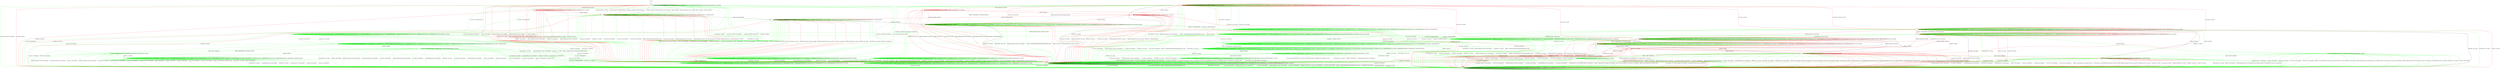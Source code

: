 digraph "" {
	graph ["Incoming time"=0.09272098541259766,
		"Outgoing time"=0.14964842796325684,
		Output="{'States': 36, 'Transitions': 837, 'Filename': '../results/ssh/DropBear-OpenSSH-z3-1.dot'}",
		Reference="{'States': 18, 'Transitions': 222, 'Filename': '../subjects/ssh/DropBear.dot'}",
		Solver=z3,
		Updated="{'States': 32, 'Transitions': 683, 'Filename': '../subjects/ssh/OpenSSH.dot'}",
		"f-measure"=0.15027624309392265,
		precision=0.09956076134699854,
		recall=0.3063063063063063
	];
	a -> a	[key=0,
		label="SERVICE_REQUEST_AUTH / SERVICE_ACCEPT"];
	a -> a	[key=1,
		label="CH_REQUEST_PTY / CH_NONE"];
	a -> a	[key=2,
		label="CH_DATA / CH_NONE"];
	a -> a	[key=3,
		label="CH_CLOSE / CH_NONE"];
	a -> a	[key=4,
		label="CH_EOF / CH_NONE"];
	a -> a	[key=5,
		color=green,
		label="KEXINIT / UNIMPLEMENTED"];
	a -> a	[key=6,
		color=green,
		label="CH_WINDOW_ADJUST / CH_NONE"];
	a -> a	[key=7,
		color=green,
		label="DEBUG / NO_RESP"];
	a -> a	[key=8,
		color=green,
		label="CH_EXTENDED_DATA / CH_NONE"];
	a -> a	[key=9,
		color=green,
		label="KEX30 / UNIMPLEMENTED"];
	a -> a	[key=10,
		color=green,
		label="IGNORE / NO_RESP"];
	a -> a	[key=11,
		color=green,
		label="UNIMPLEMENTED / NO_RESP"];
	a -> a	[key=12,
		color=red,
		label="UA_PK_NOK / NO_RESP"];
	a -> a	[key=13,
		color=red,
		label="SERVICE_REQUEST_CONN / SERVICE_ACCEPT"];
	a -> a	[key=14,
		color=red,
		label="UA_PK_OK / NO_RESP"];
	a -> e	[key=0,
		label="NEWKEYS / NO_CONN"];
	a -> e	[key=1,
		color=green,
		label="DISCONNECT / NO_CONN"];
	a -> e	[key=2,
		color=green,
		label="SERVICE_REQUEST_CONN / DISCONNECT"];
	a -> e	[key=3,
		color=green,
		label="REKEY / UNIMPLEMENTED|UNIMPLEMENTED|NO_CONN"];
	a -> e	[key=4,
		color=red,
		label="KEX30 / NO_CONN"];
	a -> f	[key=0,
		color=red,
		label="CH_OPEN / CH_OPEN_SUCCESS"];
	p	[color=green];
	a -> p	[key=0,
		color=green,
		label="UA_PK_OK / UA_SUCCESS"];
	a -> p	[key=1,
		color=green,
		label="UA_PW_OK / UA_SUCCESS"];
	q	[color=green];
	a -> q	[key=0,
		color=green,
		label="UA_PW_NOK / UA_FAILURE"];
	r	[color=green];
	a -> r	[key=0,
		color=green,
		label="UA_NONE / UA_FAILURE"];
	s	[color=green];
	a -> s	[key=0,
		color=green,
		label="UA_PK_NOK / UA_FAILURE"];
	t	[color=green];
	a -> t	[key=0,
		color=green,
		label="CH_OPEN / UNIMPLEMENTED"];
	hh	[color=red];
	a -> hh	[key=0,
		color=red,
		label="KEXINIT_PROCEED / KEXINIT"];
	ii	[color=red];
	a -> ii	[key=0,
		color=red,
		label="KEXINIT / KEXINIT"];
	b -> b	[key=0,
		label="CH_REQUEST_PTY / CH_NONE"];
	b -> b	[key=1,
		label="CH_DATA / CH_NONE"];
	b -> b	[key=2,
		label="CH_CLOSE / CH_NONE"];
	b -> b	[key=3,
		label="CH_EOF / CH_NONE"];
	b -> b	[key=4,
		color=green,
		label="CH_WINDOW_ADJUST / CH_NONE"];
	b -> b	[key=5,
		color=green,
		label="DEBUG / NO_RESP"];
	b -> b	[key=6,
		color=green,
		label="CH_EXTENDED_DATA / CH_NONE"];
	b -> b	[key=7,
		color=green,
		label="IGNORE / NO_RESP"];
	b -> b	[key=8,
		color=green,
		label="UNIMPLEMENTED / NO_RESP"];
	b -> b	[key=9,
		color=red,
		label="NEWKEYS / UNIMPLEMENTED"];
	b -> e	[key=0,
		color=green,
		label="DISCONNECT / NO_CONN"];
	b -> e	[key=1,
		color=green,
		label="KEXINIT / DISCONNECT"];
	b -> e	[key=2,
		color=green,
		label="SERVICE_REQUEST_AUTH / DISCONNECT"];
	b -> e	[key=3,
		color=green,
		label="UA_PK_OK / DISCONNECT"];
	b -> e	[key=4,
		color=green,
		label="SERVICE_REQUEST_CONN / DISCONNECT"];
	b -> e	[key=5,
		color=green,
		label="UA_NONE / DISCONNECT"];
	b -> e	[key=6,
		color=green,
		label="NEWKEYS / NO_CONN"];
	b -> e	[key=7,
		color=green,
		label="UA_PK_NOK / DISCONNECT"];
	b -> e	[key=8,
		color=green,
		label="UA_PW_OK / DISCONNECT"];
	b -> e	[key=9,
		color=green,
		label="UA_PW_NOK / DISCONNECT"];
	b -> e	[key=10,
		color=green,
		label="REKEY / DISCONNECT|NO_CONN|NO_CONN"];
	b -> e	[key=11,
		color=red,
		label="UA_PK_NOK / NO_CONN"];
	b -> e	[key=12,
		color=red,
		label="SERVICE_REQUEST_AUTH / NO_CONN"];
	b -> e	[key=13,
		color=red,
		label="SERVICE_REQUEST_CONN / NO_CONN"];
	b -> e	[key=14,
		color=red,
		label="UA_PK_OK / NO_CONN"];
	b -> e	[key=15,
		color=red,
		label="KEXINIT_PROCEED / NO_CONN"];
	b -> e	[key=16,
		color=red,
		label="KEXINIT / NO_CONN"];
	b -> i	[key=0,
		color=green,
		label="CH_OPEN / DISCONNECT"];
	b -> i	[key=1,
		color=red,
		label="CH_OPEN / NO_CONN"];
	b -> l	[key=0,
		label="KEX30 / KEX31+NEWKEYS"];
	c -> a	[key=0,
		color=green,
		label="SERVICE_REQUEST_AUTH / SERVICE_ACCEPT"];
	c -> a	[key=1,
		color=red,
		label="UA_PK_OK / UA_SUCCESS"];
	c -> c	[key=0,
		label="CH_REQUEST_PTY / CH_NONE"];
	c -> c	[key=1,
		label="CH_DATA / CH_NONE"];
	c -> c	[key=2,
		label="CH_CLOSE / CH_NONE"];
	c -> c	[key=3,
		label="CH_EOF / CH_NONE"];
	c -> c	[key=4,
		color=green,
		label="KEXINIT / UNIMPLEMENTED"];
	c -> c	[key=5,
		color=green,
		label="CH_WINDOW_ADJUST / CH_NONE"];
	c -> c	[key=6,
		color=green,
		label="DEBUG / NO_RESP"];
	c -> c	[key=7,
		color=green,
		label="UA_PK_OK / UNIMPLEMENTED"];
	c -> c	[key=8,
		color=green,
		label="UA_NONE / UNIMPLEMENTED"];
	c -> c	[key=9,
		color=green,
		label="CH_EXTENDED_DATA / CH_NONE"];
	c -> c	[key=10,
		color=green,
		label="UA_PK_NOK / UNIMPLEMENTED"];
	c -> c	[key=11,
		color=green,
		label="KEX30 / UNIMPLEMENTED"];
	c -> c	[key=12,
		color=green,
		label="IGNORE / NO_RESP"];
	c -> c	[key=13,
		color=green,
		label="UNIMPLEMENTED / NO_RESP"];
	c -> c	[key=14,
		color=green,
		label="UA_PW_OK / UNIMPLEMENTED"];
	c -> c	[key=15,
		color=green,
		label="UA_PW_NOK / UNIMPLEMENTED"];
	c -> c	[key=16,
		color=red,
		label="UA_PK_NOK / UA_FAILURE"];
	c -> c	[key=17,
		color=red,
		label="SERVICE_REQUEST_AUTH / SERVICE_ACCEPT"];
	c -> e	[key=0,
		label="NEWKEYS / NO_CONN"];
	c -> e	[key=1,
		color=green,
		label="DISCONNECT / NO_CONN"];
	c -> e	[key=2,
		color=green,
		label="SERVICE_REQUEST_CONN / DISCONNECT"];
	c -> e	[key=3,
		color=green,
		label="REKEY / UNIMPLEMENTED|UNIMPLEMENTED|NO_CONN"];
	c -> e	[key=4,
		color=red,
		label="KEX30 / NO_CONN"];
	c -> e	[key=5,
		color=red,
		label="SERVICE_REQUEST_CONN / NO_CONN"];
	c -> i	[key=0,
		color=red,
		label="CH_OPEN / NO_CONN"];
	o	[color=green];
	c -> o	[key=0,
		color=green,
		label="CH_OPEN / UNIMPLEMENTED"];
	c -> hh	[key=0,
		color=red,
		label="KEXINIT_PROCEED / KEXINIT"];
	c -> ii	[key=0,
		color=red,
		label="KEXINIT / KEXINIT"];
	d -> a	[key=0,
		color=red,
		label="CH_CLOSE / NO_RESP"];
	d -> d	[key=0,
		label="CH_OPEN / CH_MAX"];
	d -> d	[key=1,
		label="CH_EOF / NO_RESP"];
	d -> d	[key=2,
		color=green,
		label="SERVICE_REQUEST_AUTH / NO_RESP"];
	d -> d	[key=3,
		color=green,
		label="CH_WINDOW_ADJUST / NO_RESP"];
	d -> d	[key=4,
		color=green,
		label="DEBUG / NO_RESP"];
	d -> d	[key=5,
		color=green,
		label="UA_PK_OK / UNIMPLEMENTED"];
	d -> d	[key=6,
		color=green,
		label="SERVICE_REQUEST_CONN / NO_RESP"];
	d -> d	[key=7,
		color=green,
		label="UA_NONE / UNIMPLEMENTED"];
	d -> d	[key=8,
		color=green,
		label="CH_EXTENDED_DATA / NO_RESP"];
	d -> d	[key=9,
		color=green,
		label="UA_PK_NOK / UNIMPLEMENTED"];
	d -> d	[key=10,
		color=green,
		label="KEX30 / NO_RESP"];
	d -> d	[key=11,
		color=green,
		label="IGNORE / NO_RESP"];
	d -> d	[key=12,
		color=green,
		label="CH_DATA / NO_RESP"];
	d -> d	[key=13,
		color=green,
		label="UNIMPLEMENTED / NO_RESP"];
	d -> d	[key=14,
		color=green,
		label="UA_PW_OK / UNIMPLEMENTED"];
	d -> d	[key=15,
		color=green,
		label="UA_PW_NOK / UNIMPLEMENTED"];
	d -> d	[key=16,
		color=green,
		label="REKEY / KEXINIT|KEX31+NEWKEYS|NO_RESP"];
	d -> d	[key=17,
		color=red,
		label="UA_PK_NOK / NO_RESP"];
	d -> d	[key=18,
		color=red,
		label="SERVICE_REQUEST_AUTH / SERVICE_ACCEPT"];
	d -> d	[key=19,
		color=red,
		label="SERVICE_REQUEST_CONN / SERVICE_ACCEPT"];
	d -> d	[key=20,
		color=red,
		label="UA_PK_OK / NO_RESP"];
	d -> i	[key=0,
		label="NEWKEYS / NO_CONN"];
	d -> i	[key=1,
		color=green,
		label="DISCONNECT / NO_CONN"];
	d -> i	[key=2,
		color=green,
		label="CH_REQUEST_PTY / DISCONNECT"];
	d -> i	[key=3,
		color=red,
		label="KEX30 / NO_CONN"];
	d -> i	[key=4,
		color=red,
		label="CH_REQUEST_PTY / NO_CONN"];
	d -> i	[key=5,
		color=red,
		label="CH_DATA / NO_CONN"];
	d -> m	[key=0,
		label="KEXINIT / KEXINIT"];
	v	[color=green];
	d -> v	[key=0,
		color=green,
		label="CH_CLOSE / CH_CLOSE"];
	jj	[color=red];
	d -> jj	[key=0,
		color=red,
		label="KEXINIT_PROCEED / KEXINIT"];
	e -> e	[key=0,
		label="UA_PK_NOK / NO_CONN"];
	e -> e	[key=1,
		label="KEX30 / NO_CONN"];
	e -> e	[key=2,
		label="SERVICE_REQUEST_AUTH / NO_CONN"];
	e -> e	[key=3,
		label="SERVICE_REQUEST_CONN / NO_CONN"];
	e -> e	[key=4,
		label="NEWKEYS / NO_CONN"];
	e -> e	[key=5,
		label="CH_REQUEST_PTY / CH_NONE"];
	e -> e	[key=6,
		label="CH_DATA / CH_NONE"];
	e -> e	[key=7,
		label="UA_PK_OK / NO_CONN"];
	e -> e	[key=8,
		label="CH_CLOSE / CH_NONE"];
	e -> e	[key=9,
		label="KEXINIT / NO_CONN"];
	e -> e	[key=10,
		label="CH_EOF / CH_NONE"];
	e -> e	[key=11,
		color=green,
		label="DISCONNECT / NO_CONN"];
	e -> e	[key=12,
		color=green,
		label="CH_WINDOW_ADJUST / CH_NONE"];
	e -> e	[key=13,
		color=green,
		label="DEBUG / NO_CONN"];
	e -> e	[key=14,
		color=green,
		label="UA_NONE / NO_CONN"];
	e -> e	[key=15,
		color=green,
		label="CH_EXTENDED_DATA / CH_NONE"];
	e -> e	[key=16,
		color=green,
		label="IGNORE / NO_CONN"];
	e -> e	[key=17,
		color=green,
		label="UNIMPLEMENTED / NO_CONN"];
	e -> e	[key=18,
		color=green,
		label="UA_PW_OK / NO_CONN"];
	e -> e	[key=19,
		color=green,
		label="UA_PW_NOK / NO_CONN"];
	e -> e	[key=20,
		color=green,
		label="REKEY / NO_CONN|NO_CONN|NO_CONN"];
	e -> e	[key=21,
		color=red,
		label="KEXINIT_PROCEED / NO_CONN"];
	e -> i	[key=0,
		label="CH_OPEN / NO_CONN"];
	f -> a	[key=0,
		color=red,
		label="CH_CLOSE / CH_EOF"];
	f -> d	[key=0,
		color=green,
		label="CH_REQUEST_PTY / CH_SUCCESS"];
	f -> f	[key=0,
		label="CH_OPEN / CH_MAX"];
	f -> f	[key=1,
		label="CH_DATA / NO_RESP"];
	f -> f	[key=2,
		color=green,
		label="SERVICE_REQUEST_AUTH / NO_RESP"];
	f -> f	[key=3,
		color=green,
		label="CH_WINDOW_ADJUST / NO_RESP"];
	f -> f	[key=4,
		color=green,
		label="DEBUG / NO_RESP"];
	f -> f	[key=5,
		color=green,
		label="UA_PK_OK / UNIMPLEMENTED"];
	f -> f	[key=6,
		color=green,
		label="SERVICE_REQUEST_CONN / NO_RESP"];
	f -> f	[key=7,
		color=green,
		label="UA_NONE / UNIMPLEMENTED"];
	f -> f	[key=8,
		color=green,
		label="CH_EXTENDED_DATA / NO_RESP"];
	f -> f	[key=9,
		color=green,
		label="UA_PK_NOK / UNIMPLEMENTED"];
	f -> f	[key=10,
		color=green,
		label="KEX30 / NO_RESP"];
	f -> f	[key=11,
		color=green,
		label="IGNORE / NO_RESP"];
	f -> f	[key=12,
		color=green,
		label="CH_EOF / NO_RESP"];
	f -> f	[key=13,
		color=green,
		label="UNIMPLEMENTED / NO_RESP"];
	f -> f	[key=14,
		color=green,
		label="UA_PW_OK / UNIMPLEMENTED"];
	f -> f	[key=15,
		color=green,
		label="UA_PW_NOK / UNIMPLEMENTED"];
	f -> f	[key=16,
		color=green,
		label="REKEY / KEXINIT|KEX31+NEWKEYS|NO_RESP"];
	f -> f	[key=17,
		color=red,
		label="UA_PK_NOK / NO_RESP"];
	f -> f	[key=18,
		color=red,
		label="SERVICE_REQUEST_AUTH / SERVICE_ACCEPT"];
	f -> f	[key=19,
		color=red,
		label="SERVICE_REQUEST_CONN / SERVICE_ACCEPT"];
	f -> f	[key=20,
		color=red,
		label="UA_PK_OK / NO_RESP"];
	f -> i	[key=0,
		label="NEWKEYS / NO_CONN"];
	f -> i	[key=1,
		color=green,
		label="DISCONNECT / NO_CONN"];
	f -> i	[key=2,
		color=red,
		label="KEX30 / NO_CONN"];
	f -> k	[key=0,
		color=red,
		label="CH_EOF / CH_EOF"];
	f -> m	[key=0,
		color=red,
		label="KEXINIT / KEXINIT"];
	f -> n	[key=0,
		color=red,
		label="CH_REQUEST_PTY / CH_SUCCESS"];
	f -> v	[key=0,
		color=green,
		label="CH_CLOSE / CH_CLOSE"];
	bb	[color=green];
	f -> bb	[key=0,
		color=green,
		label="KEXINIT / KEXINIT"];
	f -> jj	[key=0,
		color=red,
		label="KEXINIT_PROCEED / KEXINIT"];
	g -> b	[key=0,
		label="KEXINIT / KEXINIT"];
	g -> b	[key=1,
		color=green,
		label="SERVICE_REQUEST_AUTH / KEXINIT"];
	g -> b	[key=2,
		color=green,
		label="DEBUG / KEXINIT"];
	g -> b	[key=3,
		color=green,
		label="SERVICE_REQUEST_CONN / KEXINIT"];
	g -> b	[key=4,
		color=green,
		label="KEX30 / KEXINIT"];
	g -> b	[key=5,
		color=green,
		label="IGNORE / KEXINIT"];
	g -> b	[key=6,
		color=green,
		label="UNIMPLEMENTED / KEXINIT"];
	g -> b	[key=7,
		color=red,
		label="KEX30 / KEXINIT+UNIMPLEMENTED"];
	g -> b	[key=8,
		color=red,
		label="NEWKEYS / KEXINIT+UNIMPLEMENTED"];
	g -> c	[key=0,
		color=green,
		label="REKEY / KEXINIT|KEX31+NEWKEYS|NO_RESP"];
	g -> e	[key=0,
		color=green,
		label="DISCONNECT / KEXINIT"];
	g -> e	[key=1,
		color=green,
		label="UA_PK_OK / KEXINIT+DISCONNECT"];
	g -> e	[key=2,
		color=green,
		label="UA_NONE / KEXINIT+DISCONNECT"];
	g -> e	[key=3,
		color=green,
		label="NEWKEYS / KEXINIT"];
	g -> e	[key=4,
		color=green,
		label="UA_PK_NOK / KEXINIT+DISCONNECT"];
	g -> e	[key=5,
		color=green,
		label="UA_PW_OK / KEXINIT+DISCONNECT"];
	g -> e	[key=6,
		color=green,
		label="UA_PW_NOK / KEXINIT+DISCONNECT"];
	g -> e	[key=7,
		color=red,
		label="UA_PK_NOK / KEXINIT"];
	g -> e	[key=8,
		color=red,
		label="SERVICE_REQUEST_AUTH / KEXINIT"];
	g -> e	[key=9,
		color=red,
		label="SERVICE_REQUEST_CONN / KEXINIT"];
	g -> e	[key=10,
		color=red,
		label="UA_PK_OK / KEXINIT"];
	g -> g	[key=0,
		label="CH_REQUEST_PTY / CH_NONE"];
	g -> g	[key=1,
		label="CH_DATA / CH_NONE"];
	g -> g	[key=2,
		label="CH_CLOSE / CH_NONE"];
	g -> g	[key=3,
		label="CH_EOF / CH_NONE"];
	g -> g	[key=4,
		color=green,
		label="CH_WINDOW_ADJUST / CH_NONE"];
	g -> g	[key=5,
		color=green,
		label="CH_EXTENDED_DATA / CH_NONE"];
	g -> i	[key=0,
		color=green,
		label="CH_OPEN / KEXINIT+DISCONNECT"];
	g -> i	[key=1,
		color=red,
		label="CH_OPEN / KEXINIT"];
	gg	[color=red];
	g -> gg	[key=0,
		color=red,
		label="KEXINIT_PROCEED / KEXINIT"];
	h -> g	[key=0];
	i -> e	[key=0,
		label="CH_CLOSE / NO_CONN"];
	i -> i	[key=0,
		label="UA_PK_NOK / NO_CONN"];
	i -> i	[key=1,
		label="KEX30 / NO_CONN"];
	i -> i	[key=2,
		label="SERVICE_REQUEST_AUTH / NO_CONN"];
	i -> i	[key=3,
		label="SERVICE_REQUEST_CONN / NO_CONN"];
	i -> i	[key=4,
		label="NEWKEYS / NO_CONN"];
	i -> i	[key=5,
		label="CH_REQUEST_PTY / NO_CONN"];
	i -> i	[key=6,
		label="CH_OPEN / CH_MAX"];
	i -> i	[key=7,
		label="CH_DATA / NO_CONN"];
	i -> i	[key=8,
		label="UA_PK_OK / NO_CONN"];
	i -> i	[key=9,
		label="KEXINIT / NO_CONN"];
	i -> i	[key=10,
		label="CH_EOF / NO_CONN"];
	i -> i	[key=11,
		color=green,
		label="DISCONNECT / NO_CONN"];
	i -> i	[key=12,
		color=green,
		label="CH_WINDOW_ADJUST / NO_CONN"];
	i -> i	[key=13,
		color=green,
		label="DEBUG / NO_CONN"];
	i -> i	[key=14,
		color=green,
		label="UA_NONE / NO_CONN"];
	i -> i	[key=15,
		color=green,
		label="CH_EXTENDED_DATA / NO_CONN"];
	i -> i	[key=16,
		color=green,
		label="IGNORE / NO_CONN"];
	i -> i	[key=17,
		color=green,
		label="UNIMPLEMENTED / NO_CONN"];
	i -> i	[key=18,
		color=green,
		label="UA_PW_OK / NO_CONN"];
	i -> i	[key=19,
		color=green,
		label="UA_PW_NOK / NO_CONN"];
	i -> i	[key=20,
		color=green,
		label="REKEY / NO_CONN|NO_CONN|NO_CONN"];
	i -> i	[key=21,
		color=red,
		label="KEXINIT_PROCEED / NO_CONN"];
	j -> e	[key=0,
		color=green,
		label="CH_CLOSE / DISCONNECT"];
	j -> e	[key=1,
		color=red,
		label="CH_CLOSE / NO_CONN"];
	j -> f	[key=0,
		label="NEWKEYS / NO_RESP"];
	j -> i	[key=0,
		color=green,
		label="DISCONNECT / NO_CONN"];
	j -> i	[key=1,
		color=green,
		label="KEXINIT / DISCONNECT"];
	j -> i	[key=2,
		color=green,
		label="SERVICE_REQUEST_AUTH / DISCONNECT"];
	j -> i	[key=3,
		color=green,
		label="CH_WINDOW_ADJUST / DISCONNECT"];
	j -> i	[key=4,
		color=green,
		label="UA_PK_OK / DISCONNECT"];
	j -> i	[key=5,
		color=green,
		label="SERVICE_REQUEST_CONN / DISCONNECT"];
	j -> i	[key=6,
		color=green,
		label="UA_NONE / DISCONNECT"];
	j -> i	[key=7,
		color=green,
		label="CH_EXTENDED_DATA / DISCONNECT"];
	j -> i	[key=8,
		color=green,
		label="UA_PK_NOK / DISCONNECT"];
	j -> i	[key=9,
		color=green,
		label="CH_REQUEST_PTY / DISCONNECT"];
	j -> i	[key=10,
		color=green,
		label="KEX30 / DISCONNECT"];
	j -> i	[key=11,
		color=green,
		label="CH_EOF / DISCONNECT"];
	j -> i	[key=12,
		color=green,
		label="CH_DATA / DISCONNECT"];
	j -> i	[key=13,
		color=green,
		label="UA_PW_OK / DISCONNECT"];
	j -> i	[key=14,
		color=green,
		label="UA_PW_NOK / DISCONNECT"];
	j -> i	[key=15,
		color=green,
		label="REKEY / DISCONNECT|NO_CONN|NO_CONN"];
	j -> i	[key=16,
		color=red,
		label="UA_PK_NOK / NO_CONN"];
	j -> i	[key=17,
		color=red,
		label="SERVICE_REQUEST_AUTH / NO_CONN"];
	j -> i	[key=18,
		color=red,
		label="SERVICE_REQUEST_CONN / NO_CONN"];
	j -> i	[key=19,
		color=red,
		label="CH_REQUEST_PTY / NO_CONN"];
	j -> i	[key=20,
		color=red,
		label="CH_DATA / NO_CONN"];
	j -> i	[key=21,
		color=red,
		label="UA_PK_OK / NO_CONN"];
	j -> i	[key=22,
		color=red,
		label="KEXINIT_PROCEED / NO_CONN"];
	j -> i	[key=23,
		color=red,
		label="KEXINIT / NO_CONN"];
	j -> i	[key=24,
		color=red,
		label="CH_EOF / NO_CONN"];
	j -> j	[key=0,
		label="CH_OPEN / CH_MAX"];
	j -> j	[key=1,
		color=green,
		label="DEBUG / NO_RESP"];
	j -> j	[key=2,
		color=green,
		label="IGNORE / NO_RESP"];
	j -> j	[key=3,
		color=green,
		label="UNIMPLEMENTED / NO_RESP"];
	j -> j	[key=4,
		color=red,
		label="KEX30 / UNIMPLEMENTED"];
	k -> a	[key=0,
		color=red,
		label="CH_CLOSE / NO_RESP"];
	k -> d	[key=0,
		color=red,
		label="CH_REQUEST_PTY / CH_SUCCESS"];
	k -> f	[key=0,
		color=green,
		label="REKEY / KEXINIT|KEX31+NEWKEYS|NO_RESP"];
	k -> i	[key=0,
		label="NEWKEYS / NO_CONN"];
	k -> i	[key=1,
		color=green,
		label="DISCONNECT / NO_CONN"];
	k -> i	[key=2,
		color=red,
		label="KEX30 / NO_CONN"];
	k -> i	[key=3,
		color=red,
		label="CH_DATA / NO_CONN"];
	k -> k	[key=0,
		label="CH_OPEN / CH_MAX"];
	k -> k	[key=1,
		label="CH_EOF / NO_RESP"];
	k -> k	[key=2,
		color=green,
		label="SERVICE_REQUEST_AUTH / UNIMPLEMENTED"];
	k -> k	[key=3,
		color=green,
		label="CH_WINDOW_ADJUST / NO_RESP"];
	k -> k	[key=4,
		color=green,
		label="DEBUG / NO_RESP"];
	k -> k	[key=5,
		color=green,
		label="UA_PK_OK / UNIMPLEMENTED"];
	k -> k	[key=6,
		color=green,
		label="SERVICE_REQUEST_CONN / UNIMPLEMENTED"];
	k -> k	[key=7,
		color=green,
		label="UA_NONE / UNIMPLEMENTED"];
	k -> k	[key=8,
		color=green,
		label="CH_EXTENDED_DATA / NO_RESP"];
	k -> k	[key=9,
		color=green,
		label="UA_PK_NOK / UNIMPLEMENTED"];
	k -> k	[key=10,
		color=green,
		label="KEX30 / UNIMPLEMENTED"];
	k -> k	[key=11,
		color=green,
		label="IGNORE / NO_RESP"];
	k -> k	[key=12,
		color=green,
		label="CH_DATA / NO_RESP"];
	k -> k	[key=13,
		color=green,
		label="UNIMPLEMENTED / NO_RESP"];
	k -> k	[key=14,
		color=green,
		label="UA_PW_OK / UNIMPLEMENTED"];
	k -> k	[key=15,
		color=green,
		label="UA_PW_NOK / UNIMPLEMENTED"];
	k -> k	[key=16,
		color=red,
		label="UA_PK_NOK / NO_RESP"];
	k -> k	[key=17,
		color=red,
		label="SERVICE_REQUEST_AUTH / SERVICE_ACCEPT"];
	k -> k	[key=18,
		color=red,
		label="SERVICE_REQUEST_CONN / SERVICE_ACCEPT"];
	k -> k	[key=19,
		color=red,
		label="UA_PK_OK / NO_RESP"];
	k -> m	[key=0,
		color=red,
		label="KEXINIT / KEXINIT"];
	k -> n	[key=0,
		color=green,
		label="CH_REQUEST_PTY / CH_SUCCESS"];
	k -> p	[key=0,
		color=green,
		label="CH_CLOSE / CH_CLOSE"];
	k -> bb	[key=0,
		color=green,
		label="KEXINIT / KEXINIT"];
	k -> jj	[key=0,
		color=red,
		label="KEXINIT_PROCEED / KEXINIT"];
	l -> c	[key=0,
		label="NEWKEYS / NO_RESP"];
	l -> e	[key=0,
		color=green,
		label="DISCONNECT / NO_CONN"];
	l -> e	[key=1,
		color=green,
		label="KEXINIT / DISCONNECT"];
	l -> e	[key=2,
		color=green,
		label="SERVICE_REQUEST_AUTH / DISCONNECT"];
	l -> e	[key=3,
		color=green,
		label="UA_PK_OK / DISCONNECT"];
	l -> e	[key=4,
		color=green,
		label="SERVICE_REQUEST_CONN / DISCONNECT"];
	l -> e	[key=5,
		color=green,
		label="UA_NONE / DISCONNECT"];
	l -> e	[key=6,
		color=green,
		label="UA_PK_NOK / DISCONNECT"];
	l -> e	[key=7,
		color=green,
		label="KEX30 / DISCONNECT"];
	l -> e	[key=8,
		color=green,
		label="UA_PW_OK / DISCONNECT"];
	l -> e	[key=9,
		color=green,
		label="UA_PW_NOK / DISCONNECT"];
	l -> e	[key=10,
		color=green,
		label="REKEY / DISCONNECT|NO_CONN|NO_CONN"];
	l -> e	[key=11,
		color=red,
		label="UA_PK_NOK / NO_CONN"];
	l -> e	[key=12,
		color=red,
		label="SERVICE_REQUEST_AUTH / NO_CONN"];
	l -> e	[key=13,
		color=red,
		label="SERVICE_REQUEST_CONN / NO_CONN"];
	l -> e	[key=14,
		color=red,
		label="UA_PK_OK / NO_CONN"];
	l -> e	[key=15,
		color=red,
		label="KEXINIT_PROCEED / NO_CONN"];
	l -> e	[key=16,
		color=red,
		label="KEXINIT / NO_CONN"];
	l -> i	[key=0,
		color=green,
		label="CH_OPEN / DISCONNECT"];
	l -> i	[key=1,
		color=red,
		label="CH_OPEN / NO_CONN"];
	l -> l	[key=0,
		label="CH_REQUEST_PTY / CH_NONE"];
	l -> l	[key=1,
		label="CH_DATA / CH_NONE"];
	l -> l	[key=2,
		label="CH_CLOSE / CH_NONE"];
	l -> l	[key=3,
		label="CH_EOF / CH_NONE"];
	l -> l	[key=4,
		color=green,
		label="CH_WINDOW_ADJUST / CH_NONE"];
	l -> l	[key=5,
		color=green,
		label="DEBUG / NO_RESP"];
	l -> l	[key=6,
		color=green,
		label="CH_EXTENDED_DATA / CH_NONE"];
	l -> l	[key=7,
		color=green,
		label="IGNORE / NO_RESP"];
	l -> l	[key=8,
		color=green,
		label="UNIMPLEMENTED / NO_RESP"];
	l -> l	[key=9,
		color=red,
		label="KEX30 / UNIMPLEMENTED"];
	m -> e	[key=0,
		color=green,
		label="CH_CLOSE / DISCONNECT"];
	m -> e	[key=1,
		color=red,
		label="CH_CLOSE / NO_CONN"];
	m -> i	[key=0,
		color=green,
		label="DISCONNECT / NO_CONN"];
	m -> i	[key=1,
		color=green,
		label="KEXINIT / DISCONNECT"];
	m -> i	[key=2,
		color=green,
		label="SERVICE_REQUEST_AUTH / DISCONNECT"];
	m -> i	[key=3,
		color=green,
		label="CH_WINDOW_ADJUST / DISCONNECT"];
	m -> i	[key=4,
		color=green,
		label="UA_PK_OK / DISCONNECT"];
	m -> i	[key=5,
		color=green,
		label="SERVICE_REQUEST_CONN / DISCONNECT"];
	m -> i	[key=6,
		color=green,
		label="UA_NONE / DISCONNECT"];
	m -> i	[key=7,
		color=green,
		label="CH_EXTENDED_DATA / DISCONNECT"];
	m -> i	[key=8,
		color=green,
		label="NEWKEYS / NO_CONN"];
	m -> i	[key=9,
		color=green,
		label="UA_PK_NOK / DISCONNECT"];
	m -> i	[key=10,
		color=green,
		label="CH_REQUEST_PTY / DISCONNECT"];
	m -> i	[key=11,
		color=green,
		label="CH_EOF / DISCONNECT"];
	m -> i	[key=12,
		color=green,
		label="CH_DATA / DISCONNECT"];
	m -> i	[key=13,
		color=green,
		label="UA_PW_OK / DISCONNECT"];
	m -> i	[key=14,
		color=green,
		label="UA_PW_NOK / DISCONNECT"];
	m -> i	[key=15,
		color=green,
		label="REKEY / DISCONNECT|NO_CONN|NO_CONN"];
	m -> i	[key=16,
		color=red,
		label="UA_PK_NOK / NO_CONN"];
	m -> i	[key=17,
		color=red,
		label="SERVICE_REQUEST_AUTH / NO_CONN"];
	m -> i	[key=18,
		color=red,
		label="SERVICE_REQUEST_CONN / NO_CONN"];
	m -> i	[key=19,
		color=red,
		label="NEWKEYS / UNIMPLEMENTED"];
	m -> i	[key=20,
		color=red,
		label="CH_REQUEST_PTY / NO_CONN"];
	m -> i	[key=21,
		color=red,
		label="CH_DATA / NO_CONN"];
	m -> i	[key=22,
		color=red,
		label="UA_PK_OK / NO_CONN"];
	m -> i	[key=23,
		color=red,
		label="KEXINIT_PROCEED / NO_CONN"];
	m -> i	[key=24,
		color=red,
		label="KEXINIT / NO_CONN"];
	m -> i	[key=25,
		color=red,
		label="CH_EOF / NO_CONN"];
	m -> j	[key=0,
		color=red,
		label="KEX30 / KEX31+NEWKEYS"];
	m -> m	[key=0,
		label="CH_OPEN / CH_MAX"];
	m -> m	[key=1,
		color=green,
		label="DEBUG / NO_RESP"];
	m -> m	[key=2,
		color=green,
		label="IGNORE / NO_RESP"];
	m -> m	[key=3,
		color=green,
		label="UNIMPLEMENTED / NO_RESP"];
	ff	[color=green];
	m -> ff	[key=0,
		color=green,
		label="KEX30 / KEX31+NEWKEYS"];
	n -> a	[key=0,
		color=red,
		label="CH_CLOSE / CH_EOF"];
	n -> d	[key=0,
		color=green,
		label="REKEY / KEXINIT|KEX31+NEWKEYS|NO_RESP"];
	n -> d	[key=1,
		color=red,
		label="CH_EOF / CH_EOF"];
	n -> i	[key=0,
		label="NEWKEYS / NO_CONN"];
	n -> i	[key=1,
		color=green,
		label="DISCONNECT / NO_CONN"];
	n -> i	[key=2,
		color=green,
		label="CH_REQUEST_PTY / DISCONNECT"];
	n -> i	[key=3,
		color=red,
		label="KEX30 / NO_CONN"];
	n -> i	[key=4,
		color=red,
		label="CH_REQUEST_PTY / NO_CONN"];
	n -> m	[key=0,
		label="KEXINIT / KEXINIT"];
	n -> n	[key=0,
		label="CH_OPEN / CH_MAX"];
	n -> n	[key=1,
		label="CH_DATA / NO_RESP"];
	n -> n	[key=2,
		color=green,
		label="SERVICE_REQUEST_AUTH / UNIMPLEMENTED"];
	n -> n	[key=3,
		color=green,
		label="CH_WINDOW_ADJUST / NO_RESP"];
	n -> n	[key=4,
		color=green,
		label="DEBUG / NO_RESP"];
	n -> n	[key=5,
		color=green,
		label="UA_PK_OK / UNIMPLEMENTED"];
	n -> n	[key=6,
		color=green,
		label="SERVICE_REQUEST_CONN / UNIMPLEMENTED"];
	n -> n	[key=7,
		color=green,
		label="UA_NONE / UNIMPLEMENTED"];
	n -> n	[key=8,
		color=green,
		label="CH_EXTENDED_DATA / NO_RESP"];
	n -> n	[key=9,
		color=green,
		label="UA_PK_NOK / UNIMPLEMENTED"];
	n -> n	[key=10,
		color=green,
		label="KEX30 / UNIMPLEMENTED"];
	n -> n	[key=11,
		color=green,
		label="IGNORE / NO_RESP"];
	n -> n	[key=12,
		color=green,
		label="CH_EOF / NO_RESP"];
	n -> n	[key=13,
		color=green,
		label="UNIMPLEMENTED / NO_RESP"];
	n -> n	[key=14,
		color=green,
		label="UA_PW_OK / UNIMPLEMENTED"];
	n -> n	[key=15,
		color=green,
		label="UA_PW_NOK / UNIMPLEMENTED"];
	n -> n	[key=16,
		color=red,
		label="UA_PK_NOK / NO_RESP"];
	n -> n	[key=17,
		color=red,
		label="SERVICE_REQUEST_AUTH / SERVICE_ACCEPT"];
	n -> n	[key=18,
		color=red,
		label="SERVICE_REQUEST_CONN / SERVICE_ACCEPT"];
	n -> n	[key=19,
		color=red,
		label="UA_PK_OK / NO_RESP"];
	n -> p	[key=0,
		color=green,
		label="CH_CLOSE / CH_CLOSE"];
	n -> jj	[key=0,
		color=red,
		label="KEXINIT_PROCEED / KEXINIT"];
	o -> c	[key=0,
		color=green,
		label="CH_CLOSE / UNIMPLEMENTED"];
	o -> i	[key=0,
		color=green,
		label="DISCONNECT / NO_CONN"];
	o -> i	[key=1,
		color=green,
		label="SERVICE_REQUEST_CONN / DISCONNECT"];
	o -> i	[key=2,
		color=green,
		label="NEWKEYS / NO_CONN"];
	o -> i	[key=3,
		color=green,
		label="REKEY / UNIMPLEMENTED|UNIMPLEMENTED|NO_CONN"];
	o -> o	[key=0,
		color=green,
		label="KEXINIT / UNIMPLEMENTED"];
	o -> o	[key=1,
		color=green,
		label="CH_WINDOW_ADJUST / UNIMPLEMENTED"];
	o -> o	[key=2,
		color=green,
		label="DEBUG / NO_RESP"];
	o -> o	[key=3,
		color=green,
		label="UA_PK_OK / UNIMPLEMENTED"];
	o -> o	[key=4,
		color=green,
		label="UA_NONE / UNIMPLEMENTED"];
	o -> o	[key=5,
		color=green,
		label="CH_EXTENDED_DATA / UNIMPLEMENTED"];
	o -> o	[key=6,
		color=green,
		label="UA_PK_NOK / UNIMPLEMENTED"];
	o -> o	[key=7,
		color=green,
		label="CH_OPEN / CH_MAX"];
	o -> o	[key=8,
		color=green,
		label="CH_REQUEST_PTY / UNIMPLEMENTED"];
	o -> o	[key=9,
		color=green,
		label="KEX30 / UNIMPLEMENTED"];
	o -> o	[key=10,
		color=green,
		label="IGNORE / NO_RESP"];
	o -> o	[key=11,
		color=green,
		label="CH_EOF / UNIMPLEMENTED"];
	o -> o	[key=12,
		color=green,
		label="CH_DATA / UNIMPLEMENTED"];
	o -> o	[key=13,
		color=green,
		label="UNIMPLEMENTED / NO_RESP"];
	o -> o	[key=14,
		color=green,
		label="UA_PW_OK / UNIMPLEMENTED"];
	o -> o	[key=15,
		color=green,
		label="UA_PW_NOK / UNIMPLEMENTED"];
	o -> t	[key=0,
		color=green,
		label="SERVICE_REQUEST_AUTH / SERVICE_ACCEPT"];
	p -> e	[key=0,
		color=green,
		label="DISCONNECT / NO_CONN"];
	p -> e	[key=1,
		color=green,
		label="NEWKEYS / NO_CONN"];
	p -> k	[key=0,
		color=green,
		label="CH_OPEN / CH_OPEN_SUCCESS"];
	p -> p	[key=0,
		color=green,
		label="SERVICE_REQUEST_AUTH / UNIMPLEMENTED"];
	p -> p	[key=1,
		color=green,
		label="CH_WINDOW_ADJUST / CH_NONE"];
	p -> p	[key=2,
		color=green,
		label="DEBUG / NO_RESP"];
	p -> p	[key=3,
		color=green,
		label="UA_PK_OK / UNIMPLEMENTED"];
	p -> p	[key=4,
		color=green,
		label="SERVICE_REQUEST_CONN / UNIMPLEMENTED"];
	p -> p	[key=5,
		color=green,
		label="UA_NONE / UNIMPLEMENTED"];
	p -> p	[key=6,
		color=green,
		label="CH_EXTENDED_DATA / CH_NONE"];
	p -> p	[key=7,
		color=green,
		label="UA_PK_NOK / UNIMPLEMENTED"];
	p -> p	[key=8,
		color=green,
		label="CH_CLOSE / CH_NONE"];
	p -> p	[key=9,
		color=green,
		label="CH_REQUEST_PTY / CH_NONE"];
	p -> p	[key=10,
		color=green,
		label="KEX30 / UNIMPLEMENTED"];
	p -> p	[key=11,
		color=green,
		label="IGNORE / NO_RESP"];
	p -> p	[key=12,
		color=green,
		label="CH_EOF / CH_NONE"];
	p -> p	[key=13,
		color=green,
		label="CH_DATA / CH_NONE"];
	p -> p	[key=14,
		color=green,
		label="UNIMPLEMENTED / NO_RESP"];
	p -> p	[key=15,
		color=green,
		label="UA_PW_OK / UNIMPLEMENTED"];
	p -> p	[key=16,
		color=green,
		label="UA_PW_NOK / UNIMPLEMENTED"];
	u	[color=green];
	p -> u	[key=0,
		color=green,
		label="KEXINIT / KEXINIT"];
	p -> v	[key=0,
		color=green,
		label="REKEY / KEXINIT|KEX31+NEWKEYS|NO_RESP"];
	q -> e	[key=0,
		color=green,
		label="DISCONNECT / NO_CONN"];
	q -> e	[key=1,
		color=green,
		label="UA_PK_OK / DISCONNECT"];
	q -> e	[key=2,
		color=green,
		label="SERVICE_REQUEST_CONN / DISCONNECT"];
	q -> e	[key=3,
		color=green,
		label="UA_NONE / DISCONNECT"];
	q -> e	[key=4,
		color=green,
		label="NEWKEYS / NO_CONN"];
	q -> e	[key=5,
		color=green,
		label="UA_PK_NOK / DISCONNECT"];
	q -> e	[key=6,
		color=green,
		label="REKEY / UNIMPLEMENTED|UNIMPLEMENTED|NO_CONN"];
	q -> p	[key=0,
		color=green,
		label="UA_PW_OK / UA_SUCCESS"];
	q -> q	[key=0,
		color=green,
		label="KEXINIT / UNIMPLEMENTED"];
	q -> q	[key=1,
		color=green,
		label="SERVICE_REQUEST_AUTH / SERVICE_ACCEPT"];
	q -> q	[key=2,
		color=green,
		label="CH_WINDOW_ADJUST / CH_NONE"];
	q -> q	[key=3,
		color=green,
		label="DEBUG / NO_RESP"];
	q -> q	[key=4,
		color=green,
		label="CH_EXTENDED_DATA / CH_NONE"];
	q -> q	[key=5,
		color=green,
		label="CH_CLOSE / CH_NONE"];
	q -> q	[key=6,
		color=green,
		label="CH_REQUEST_PTY / CH_NONE"];
	q -> q	[key=7,
		color=green,
		label="KEX30 / UNIMPLEMENTED"];
	q -> q	[key=8,
		color=green,
		label="IGNORE / NO_RESP"];
	q -> q	[key=9,
		color=green,
		label="CH_EOF / CH_NONE"];
	q -> q	[key=10,
		color=green,
		label="CH_DATA / CH_NONE"];
	q -> q	[key=11,
		color=green,
		label="UNIMPLEMENTED / NO_RESP"];
	q -> q	[key=12,
		color=green,
		label="UA_PW_NOK / UA_FAILURE"];
	w	[color=green];
	q -> w	[key=0,
		color=green,
		label="CH_OPEN / UNIMPLEMENTED"];
	r -> e	[key=0,
		color=green,
		label="DISCONNECT / NO_CONN"];
	r -> e	[key=1,
		color=green,
		label="UA_PK_OK / DISCONNECT"];
	r -> e	[key=2,
		color=green,
		label="SERVICE_REQUEST_CONN / DISCONNECT"];
	r -> e	[key=3,
		color=green,
		label="NEWKEYS / NO_CONN"];
	r -> e	[key=4,
		color=green,
		label="UA_PK_NOK / DISCONNECT"];
	r -> e	[key=5,
		color=green,
		label="UA_PW_OK / DISCONNECT"];
	r -> e	[key=6,
		color=green,
		label="UA_PW_NOK / DISCONNECT"];
	r -> e	[key=7,
		color=green,
		label="REKEY / UNIMPLEMENTED|UNIMPLEMENTED|NO_CONN"];
	r -> r	[key=0,
		color=green,
		label="KEXINIT / UNIMPLEMENTED"];
	r -> r	[key=1,
		color=green,
		label="SERVICE_REQUEST_AUTH / SERVICE_ACCEPT"];
	r -> r	[key=2,
		color=green,
		label="CH_WINDOW_ADJUST / CH_NONE"];
	r -> r	[key=3,
		color=green,
		label="DEBUG / NO_RESP"];
	r -> r	[key=4,
		color=green,
		label="UA_NONE / UA_FAILURE"];
	r -> r	[key=5,
		color=green,
		label="CH_EXTENDED_DATA / CH_NONE"];
	r -> r	[key=6,
		color=green,
		label="CH_CLOSE / CH_NONE"];
	r -> r	[key=7,
		color=green,
		label="CH_REQUEST_PTY / CH_NONE"];
	r -> r	[key=8,
		color=green,
		label="KEX30 / UNIMPLEMENTED"];
	r -> r	[key=9,
		color=green,
		label="IGNORE / NO_RESP"];
	r -> r	[key=10,
		color=green,
		label="CH_EOF / CH_NONE"];
	r -> r	[key=11,
		color=green,
		label="CH_DATA / CH_NONE"];
	r -> r	[key=12,
		color=green,
		label="UNIMPLEMENTED / NO_RESP"];
	x	[color=green];
	r -> x	[key=0,
		color=green,
		label="CH_OPEN / UNIMPLEMENTED"];
	s -> e	[key=0,
		color=green,
		label="DISCONNECT / NO_CONN"];
	s -> e	[key=1,
		color=green,
		label="UA_PK_OK / DISCONNECT"];
	s -> e	[key=2,
		color=green,
		label="SERVICE_REQUEST_CONN / DISCONNECT"];
	s -> e	[key=3,
		color=green,
		label="UA_NONE / DISCONNECT"];
	s -> e	[key=4,
		color=green,
		label="NEWKEYS / NO_CONN"];
	s -> e	[key=5,
		color=green,
		label="UA_PW_OK / DISCONNECT"];
	s -> e	[key=6,
		color=green,
		label="UA_PW_NOK / DISCONNECT"];
	s -> e	[key=7,
		color=green,
		label="REKEY / UNIMPLEMENTED|UNIMPLEMENTED|NO_CONN"];
	s -> s	[key=0,
		color=green,
		label="KEXINIT / UNIMPLEMENTED"];
	s -> s	[key=1,
		color=green,
		label="SERVICE_REQUEST_AUTH / SERVICE_ACCEPT"];
	s -> s	[key=2,
		color=green,
		label="CH_WINDOW_ADJUST / CH_NONE"];
	s -> s	[key=3,
		color=green,
		label="DEBUG / NO_RESP"];
	s -> s	[key=4,
		color=green,
		label="CH_EXTENDED_DATA / CH_NONE"];
	s -> s	[key=5,
		color=green,
		label="UA_PK_NOK / UA_FAILURE"];
	s -> s	[key=6,
		color=green,
		label="CH_CLOSE / CH_NONE"];
	s -> s	[key=7,
		color=green,
		label="CH_REQUEST_PTY / CH_NONE"];
	s -> s	[key=8,
		color=green,
		label="KEX30 / UNIMPLEMENTED"];
	s -> s	[key=9,
		color=green,
		label="IGNORE / NO_RESP"];
	s -> s	[key=10,
		color=green,
		label="CH_EOF / CH_NONE"];
	s -> s	[key=11,
		color=green,
		label="CH_DATA / CH_NONE"];
	s -> s	[key=12,
		color=green,
		label="UNIMPLEMENTED / NO_RESP"];
	y	[color=green];
	s -> y	[key=0,
		color=green,
		label="CH_OPEN / UNIMPLEMENTED"];
	t -> a	[key=0,
		color=green,
		label="CH_CLOSE / UNIMPLEMENTED"];
	t -> i	[key=0,
		color=green,
		label="DISCONNECT / NO_CONN"];
	t -> i	[key=1,
		color=green,
		label="SERVICE_REQUEST_CONN / DISCONNECT"];
	t -> i	[key=2,
		color=green,
		label="NEWKEYS / NO_CONN"];
	t -> i	[key=3,
		color=green,
		label="REKEY / UNIMPLEMENTED|UNIMPLEMENTED|NO_CONN"];
	t -> t	[key=0,
		color=green,
		label="KEXINIT / UNIMPLEMENTED"];
	t -> t	[key=1,
		color=green,
		label="SERVICE_REQUEST_AUTH / SERVICE_ACCEPT"];
	t -> t	[key=2,
		color=green,
		label="CH_WINDOW_ADJUST / UNIMPLEMENTED"];
	t -> t	[key=3,
		color=green,
		label="DEBUG / NO_RESP"];
	t -> t	[key=4,
		color=green,
		label="CH_EXTENDED_DATA / UNIMPLEMENTED"];
	t -> t	[key=5,
		color=green,
		label="CH_OPEN / CH_MAX"];
	t -> t	[key=6,
		color=green,
		label="CH_REQUEST_PTY / UNIMPLEMENTED"];
	t -> t	[key=7,
		color=green,
		label="KEX30 / UNIMPLEMENTED"];
	t -> t	[key=8,
		color=green,
		label="IGNORE / NO_RESP"];
	t -> t	[key=9,
		color=green,
		label="CH_EOF / UNIMPLEMENTED"];
	t -> t	[key=10,
		color=green,
		label="CH_DATA / UNIMPLEMENTED"];
	t -> t	[key=11,
		color=green,
		label="UNIMPLEMENTED / NO_RESP"];
	t -> w	[key=0,
		color=green,
		label="UA_PW_NOK / UA_FAILURE"];
	t -> x	[key=0,
		color=green,
		label="UA_NONE / UA_FAILURE"];
	t -> y	[key=0,
		color=green,
		label="UA_PK_NOK / UA_FAILURE"];
	z	[color=green];
	t -> z	[key=0,
		color=green,
		label="UA_PK_OK / UA_SUCCESS"];
	t -> z	[key=1,
		color=green,
		label="UA_PW_OK / UA_SUCCESS"];
	u -> e	[key=0,
		color=green,
		label="DISCONNECT / NO_CONN"];
	u -> e	[key=1,
		color=green,
		label="KEXINIT / DISCONNECT"];
	u -> e	[key=2,
		color=green,
		label="SERVICE_REQUEST_AUTH / DISCONNECT"];
	u -> e	[key=3,
		color=green,
		label="UA_PK_OK / DISCONNECT"];
	u -> e	[key=4,
		color=green,
		label="SERVICE_REQUEST_CONN / DISCONNECT"];
	u -> e	[key=5,
		color=green,
		label="UA_NONE / DISCONNECT"];
	u -> e	[key=6,
		color=green,
		label="NEWKEYS / NO_CONN"];
	u -> e	[key=7,
		color=green,
		label="UA_PK_NOK / DISCONNECT"];
	u -> e	[key=8,
		color=green,
		label="UA_PW_OK / DISCONNECT"];
	u -> e	[key=9,
		color=green,
		label="UA_PW_NOK / DISCONNECT"];
	u -> e	[key=10,
		color=green,
		label="REKEY / DISCONNECT|NO_CONN|NO_CONN"];
	u -> i	[key=0,
		color=green,
		label="CH_OPEN / DISCONNECT"];
	u -> u	[key=0,
		color=green,
		label="CH_WINDOW_ADJUST / CH_NONE"];
	u -> u	[key=1,
		color=green,
		label="DEBUG / NO_RESP"];
	u -> u	[key=2,
		color=green,
		label="CH_EXTENDED_DATA / CH_NONE"];
	u -> u	[key=3,
		color=green,
		label="CH_CLOSE / CH_NONE"];
	u -> u	[key=4,
		color=green,
		label="CH_REQUEST_PTY / CH_NONE"];
	u -> u	[key=5,
		color=green,
		label="IGNORE / NO_RESP"];
	u -> u	[key=6,
		color=green,
		label="CH_EOF / CH_NONE"];
	u -> u	[key=7,
		color=green,
		label="CH_DATA / CH_NONE"];
	u -> u	[key=8,
		color=green,
		label="UNIMPLEMENTED / NO_RESP"];
	aa	[color=green];
	u -> aa	[key=0,
		color=green,
		label="KEX30 / KEX31+NEWKEYS"];
	v -> e	[key=0,
		color=green,
		label="DISCONNECT / NO_CONN"];
	v -> e	[key=1,
		color=green,
		label="NEWKEYS / NO_CONN"];
	v -> f	[key=0,
		color=green,
		label="CH_OPEN / CH_OPEN_SUCCESS"];
	v -> u	[key=0,
		color=green,
		label="KEXINIT / KEXINIT"];
	v -> v	[key=0,
		color=green,
		label="SERVICE_REQUEST_AUTH / NO_RESP"];
	v -> v	[key=1,
		color=green,
		label="CH_WINDOW_ADJUST / CH_NONE"];
	v -> v	[key=2,
		color=green,
		label="DEBUG / NO_RESP"];
	v -> v	[key=3,
		color=green,
		label="UA_PK_OK / UNIMPLEMENTED"];
	v -> v	[key=4,
		color=green,
		label="SERVICE_REQUEST_CONN / NO_RESP"];
	v -> v	[key=5,
		color=green,
		label="UA_NONE / UNIMPLEMENTED"];
	v -> v	[key=6,
		color=green,
		label="CH_EXTENDED_DATA / CH_NONE"];
	v -> v	[key=7,
		color=green,
		label="UA_PK_NOK / UNIMPLEMENTED"];
	v -> v	[key=8,
		color=green,
		label="CH_CLOSE / CH_NONE"];
	v -> v	[key=9,
		color=green,
		label="CH_REQUEST_PTY / CH_NONE"];
	v -> v	[key=10,
		color=green,
		label="KEX30 / NO_RESP"];
	v -> v	[key=11,
		color=green,
		label="IGNORE / NO_RESP"];
	v -> v	[key=12,
		color=green,
		label="CH_EOF / CH_NONE"];
	v -> v	[key=13,
		color=green,
		label="CH_DATA / CH_NONE"];
	v -> v	[key=14,
		color=green,
		label="UNIMPLEMENTED / NO_RESP"];
	v -> v	[key=15,
		color=green,
		label="UA_PW_OK / UNIMPLEMENTED"];
	v -> v	[key=16,
		color=green,
		label="UA_PW_NOK / UNIMPLEMENTED"];
	v -> v	[key=17,
		color=green,
		label="REKEY / KEXINIT|KEX31+NEWKEYS|NO_RESP"];
	w -> i	[key=0,
		color=green,
		label="DISCONNECT / NO_CONN"];
	w -> i	[key=1,
		color=green,
		label="UA_PK_OK / DISCONNECT"];
	w -> i	[key=2,
		color=green,
		label="SERVICE_REQUEST_CONN / DISCONNECT"];
	w -> i	[key=3,
		color=green,
		label="UA_NONE / DISCONNECT"];
	w -> i	[key=4,
		color=green,
		label="NEWKEYS / NO_CONN"];
	w -> i	[key=5,
		color=green,
		label="UA_PK_NOK / DISCONNECT"];
	w -> i	[key=6,
		color=green,
		label="REKEY / UNIMPLEMENTED|UNIMPLEMENTED|NO_CONN"];
	w -> q	[key=0,
		color=green,
		label="CH_CLOSE / UNIMPLEMENTED"];
	w -> w	[key=0,
		color=green,
		label="KEXINIT / UNIMPLEMENTED"];
	w -> w	[key=1,
		color=green,
		label="SERVICE_REQUEST_AUTH / SERVICE_ACCEPT"];
	w -> w	[key=2,
		color=green,
		label="CH_WINDOW_ADJUST / UNIMPLEMENTED"];
	w -> w	[key=3,
		color=green,
		label="DEBUG / NO_RESP"];
	w -> w	[key=4,
		color=green,
		label="CH_EXTENDED_DATA / UNIMPLEMENTED"];
	w -> w	[key=5,
		color=green,
		label="CH_OPEN / CH_MAX"];
	w -> w	[key=6,
		color=green,
		label="CH_REQUEST_PTY / UNIMPLEMENTED"];
	w -> w	[key=7,
		color=green,
		label="KEX30 / UNIMPLEMENTED"];
	w -> w	[key=8,
		color=green,
		label="IGNORE / NO_RESP"];
	w -> w	[key=9,
		color=green,
		label="CH_EOF / UNIMPLEMENTED"];
	w -> w	[key=10,
		color=green,
		label="CH_DATA / UNIMPLEMENTED"];
	w -> w	[key=11,
		color=green,
		label="UNIMPLEMENTED / NO_RESP"];
	w -> w	[key=12,
		color=green,
		label="UA_PW_NOK / UA_FAILURE"];
	w -> z	[key=0,
		color=green,
		label="UA_PW_OK / UA_SUCCESS"];
	x -> i	[key=0,
		color=green,
		label="DISCONNECT / NO_CONN"];
	x -> i	[key=1,
		color=green,
		label="UA_PK_OK / DISCONNECT"];
	x -> i	[key=2,
		color=green,
		label="SERVICE_REQUEST_CONN / DISCONNECT"];
	x -> i	[key=3,
		color=green,
		label="NEWKEYS / NO_CONN"];
	x -> i	[key=4,
		color=green,
		label="UA_PK_NOK / DISCONNECT"];
	x -> i	[key=5,
		color=green,
		label="UA_PW_OK / DISCONNECT"];
	x -> i	[key=6,
		color=green,
		label="UA_PW_NOK / DISCONNECT"];
	x -> i	[key=7,
		color=green,
		label="REKEY / UNIMPLEMENTED|UNIMPLEMENTED|NO_CONN"];
	x -> r	[key=0,
		color=green,
		label="CH_CLOSE / UNIMPLEMENTED"];
	x -> x	[key=0,
		color=green,
		label="KEXINIT / UNIMPLEMENTED"];
	x -> x	[key=1,
		color=green,
		label="SERVICE_REQUEST_AUTH / SERVICE_ACCEPT"];
	x -> x	[key=2,
		color=green,
		label="CH_WINDOW_ADJUST / UNIMPLEMENTED"];
	x -> x	[key=3,
		color=green,
		label="DEBUG / NO_RESP"];
	x -> x	[key=4,
		color=green,
		label="UA_NONE / UA_FAILURE"];
	x -> x	[key=5,
		color=green,
		label="CH_EXTENDED_DATA / UNIMPLEMENTED"];
	x -> x	[key=6,
		color=green,
		label="CH_OPEN / CH_MAX"];
	x -> x	[key=7,
		color=green,
		label="CH_REQUEST_PTY / UNIMPLEMENTED"];
	x -> x	[key=8,
		color=green,
		label="KEX30 / UNIMPLEMENTED"];
	x -> x	[key=9,
		color=green,
		label="IGNORE / NO_RESP"];
	x -> x	[key=10,
		color=green,
		label="CH_EOF / UNIMPLEMENTED"];
	x -> x	[key=11,
		color=green,
		label="CH_DATA / UNIMPLEMENTED"];
	x -> x	[key=12,
		color=green,
		label="UNIMPLEMENTED / NO_RESP"];
	y -> i	[key=0,
		color=green,
		label="DISCONNECT / NO_CONN"];
	y -> i	[key=1,
		color=green,
		label="UA_PK_OK / DISCONNECT"];
	y -> i	[key=2,
		color=green,
		label="SERVICE_REQUEST_CONN / DISCONNECT"];
	y -> i	[key=3,
		color=green,
		label="UA_NONE / DISCONNECT"];
	y -> i	[key=4,
		color=green,
		label="NEWKEYS / NO_CONN"];
	y -> i	[key=5,
		color=green,
		label="UA_PW_OK / DISCONNECT"];
	y -> i	[key=6,
		color=green,
		label="UA_PW_NOK / DISCONNECT"];
	y -> i	[key=7,
		color=green,
		label="REKEY / UNIMPLEMENTED|UNIMPLEMENTED|NO_CONN"];
	y -> s	[key=0,
		color=green,
		label="CH_CLOSE / UNIMPLEMENTED"];
	y -> y	[key=0,
		color=green,
		label="KEXINIT / UNIMPLEMENTED"];
	y -> y	[key=1,
		color=green,
		label="SERVICE_REQUEST_AUTH / SERVICE_ACCEPT"];
	y -> y	[key=2,
		color=green,
		label="CH_WINDOW_ADJUST / UNIMPLEMENTED"];
	y -> y	[key=3,
		color=green,
		label="DEBUG / NO_RESP"];
	y -> y	[key=4,
		color=green,
		label="CH_EXTENDED_DATA / UNIMPLEMENTED"];
	y -> y	[key=5,
		color=green,
		label="UA_PK_NOK / UA_FAILURE"];
	y -> y	[key=6,
		color=green,
		label="CH_OPEN / CH_MAX"];
	y -> y	[key=7,
		color=green,
		label="CH_REQUEST_PTY / UNIMPLEMENTED"];
	y -> y	[key=8,
		color=green,
		label="KEX30 / UNIMPLEMENTED"];
	y -> y	[key=9,
		color=green,
		label="IGNORE / NO_RESP"];
	y -> y	[key=10,
		color=green,
		label="CH_EOF / UNIMPLEMENTED"];
	y -> y	[key=11,
		color=green,
		label="CH_DATA / UNIMPLEMENTED"];
	y -> y	[key=12,
		color=green,
		label="UNIMPLEMENTED / NO_RESP"];
	z -> e	[key=0,
		color=green,
		label="CH_CLOSE / DISCONNECT"];
	z -> i	[key=0,
		color=green,
		label="DISCONNECT / NO_CONN"];
	z -> i	[key=1,
		color=green,
		label="CH_EXTENDED_DATA / DISCONNECT"];
	z -> i	[key=2,
		color=green,
		label="NEWKEYS / NO_CONN"];
	z -> i	[key=3,
		color=green,
		label="CH_REQUEST_PTY / DISCONNECT"];
	z -> i	[key=4,
		color=green,
		label="CH_EOF / DISCONNECT"];
	z -> i	[key=5,
		color=green,
		label="CH_DATA / DISCONNECT"];
	z -> z	[key=0,
		color=green,
		label="SERVICE_REQUEST_AUTH / UNIMPLEMENTED"];
	z -> z	[key=1,
		color=green,
		label="CH_WINDOW_ADJUST / NO_RESP"];
	z -> z	[key=2,
		color=green,
		label="DEBUG / NO_RESP"];
	z -> z	[key=3,
		color=green,
		label="UA_PK_OK / UNIMPLEMENTED"];
	z -> z	[key=4,
		color=green,
		label="SERVICE_REQUEST_CONN / UNIMPLEMENTED"];
	z -> z	[key=5,
		color=green,
		label="UA_NONE / UNIMPLEMENTED"];
	z -> z	[key=6,
		color=green,
		label="UA_PK_NOK / UNIMPLEMENTED"];
	z -> z	[key=7,
		color=green,
		label="CH_OPEN / CH_MAX"];
	z -> z	[key=8,
		color=green,
		label="KEX30 / UNIMPLEMENTED"];
	z -> z	[key=9,
		color=green,
		label="IGNORE / NO_RESP"];
	z -> z	[key=10,
		color=green,
		label="UNIMPLEMENTED / NO_RESP"];
	z -> z	[key=11,
		color=green,
		label="UA_PW_OK / UNIMPLEMENTED"];
	z -> z	[key=12,
		color=green,
		label="UA_PW_NOK / UNIMPLEMENTED"];
	cc	[color=green];
	z -> cc	[key=0,
		color=green,
		label="KEXINIT / KEXINIT"];
	dd	[color=green];
	z -> dd	[key=0,
		color=green,
		label="REKEY / KEXINIT|KEX31+NEWKEYS|NO_RESP"];
	aa -> e	[key=0,
		color=green,
		label="DISCONNECT / NO_CONN"];
	aa -> e	[key=1,
		color=green,
		label="KEXINIT / DISCONNECT"];
	aa -> e	[key=2,
		color=green,
		label="SERVICE_REQUEST_AUTH / DISCONNECT"];
	aa -> e	[key=3,
		color=green,
		label="UA_PK_OK / DISCONNECT"];
	aa -> e	[key=4,
		color=green,
		label="SERVICE_REQUEST_CONN / DISCONNECT"];
	aa -> e	[key=5,
		color=green,
		label="UA_NONE / DISCONNECT"];
	aa -> e	[key=6,
		color=green,
		label="UA_PK_NOK / DISCONNECT"];
	aa -> e	[key=7,
		color=green,
		label="KEX30 / DISCONNECT"];
	aa -> e	[key=8,
		color=green,
		label="UA_PW_OK / DISCONNECT"];
	aa -> e	[key=9,
		color=green,
		label="UA_PW_NOK / DISCONNECT"];
	aa -> e	[key=10,
		color=green,
		label="REKEY / DISCONNECT|NO_CONN|NO_CONN"];
	aa -> i	[key=0,
		color=green,
		label="CH_OPEN / DISCONNECT"];
	aa -> v	[key=0,
		color=green,
		label="NEWKEYS / NO_RESP"];
	aa -> aa	[key=0,
		color=green,
		label="CH_WINDOW_ADJUST / CH_NONE"];
	aa -> aa	[key=1,
		color=green,
		label="DEBUG / NO_RESP"];
	aa -> aa	[key=2,
		color=green,
		label="CH_EXTENDED_DATA / CH_NONE"];
	aa -> aa	[key=3,
		color=green,
		label="CH_CLOSE / CH_NONE"];
	aa -> aa	[key=4,
		color=green,
		label="CH_REQUEST_PTY / CH_NONE"];
	aa -> aa	[key=5,
		color=green,
		label="IGNORE / NO_RESP"];
	aa -> aa	[key=6,
		color=green,
		label="CH_EOF / CH_NONE"];
	aa -> aa	[key=7,
		color=green,
		label="CH_DATA / CH_NONE"];
	aa -> aa	[key=8,
		color=green,
		label="UNIMPLEMENTED / NO_RESP"];
	bb -> e	[key=0,
		color=green,
		label="CH_CLOSE / DISCONNECT"];
	bb -> i	[key=0,
		color=green,
		label="DISCONNECT / NO_CONN"];
	bb -> i	[key=1,
		color=green,
		label="KEXINIT / DISCONNECT"];
	bb -> i	[key=2,
		color=green,
		label="SERVICE_REQUEST_AUTH / DISCONNECT"];
	bb -> i	[key=3,
		color=green,
		label="CH_WINDOW_ADJUST / DISCONNECT"];
	bb -> i	[key=4,
		color=green,
		label="UA_PK_OK / DISCONNECT"];
	bb -> i	[key=5,
		color=green,
		label="SERVICE_REQUEST_CONN / DISCONNECT"];
	bb -> i	[key=6,
		color=green,
		label="UA_NONE / DISCONNECT"];
	bb -> i	[key=7,
		color=green,
		label="CH_EXTENDED_DATA / DISCONNECT"];
	bb -> i	[key=8,
		color=green,
		label="NEWKEYS / NO_CONN"];
	bb -> i	[key=9,
		color=green,
		label="UA_PK_NOK / DISCONNECT"];
	bb -> i	[key=10,
		color=green,
		label="CH_REQUEST_PTY / DISCONNECT"];
	bb -> i	[key=11,
		color=green,
		label="CH_EOF / DISCONNECT"];
	bb -> i	[key=12,
		color=green,
		label="CH_DATA / DISCONNECT"];
	bb -> i	[key=13,
		color=green,
		label="UA_PW_OK / DISCONNECT"];
	bb -> i	[key=14,
		color=green,
		label="UA_PW_NOK / DISCONNECT"];
	bb -> i	[key=15,
		color=green,
		label="REKEY / DISCONNECT|NO_CONN|NO_CONN"];
	bb -> j	[key=0,
		color=green,
		label="KEX30 / KEX31+NEWKEYS"];
	bb -> bb	[key=0,
		color=green,
		label="DEBUG / NO_RESP"];
	bb -> bb	[key=1,
		color=green,
		label="CH_OPEN / CH_MAX"];
	bb -> bb	[key=2,
		color=green,
		label="IGNORE / NO_RESP"];
	bb -> bb	[key=3,
		color=green,
		label="UNIMPLEMENTED / NO_RESP"];
	cc -> e	[key=0,
		color=green,
		label="CH_CLOSE / DISCONNECT"];
	cc -> i	[key=0,
		color=green,
		label="DISCONNECT / NO_CONN"];
	cc -> i	[key=1,
		color=green,
		label="KEXINIT / DISCONNECT"];
	cc -> i	[key=2,
		color=green,
		label="SERVICE_REQUEST_AUTH / DISCONNECT"];
	cc -> i	[key=3,
		color=green,
		label="CH_WINDOW_ADJUST / DISCONNECT"];
	cc -> i	[key=4,
		color=green,
		label="UA_PK_OK / DISCONNECT"];
	cc -> i	[key=5,
		color=green,
		label="SERVICE_REQUEST_CONN / DISCONNECT"];
	cc -> i	[key=6,
		color=green,
		label="UA_NONE / DISCONNECT"];
	cc -> i	[key=7,
		color=green,
		label="CH_EXTENDED_DATA / DISCONNECT"];
	cc -> i	[key=8,
		color=green,
		label="NEWKEYS / NO_CONN"];
	cc -> i	[key=9,
		color=green,
		label="UA_PK_NOK / DISCONNECT"];
	cc -> i	[key=10,
		color=green,
		label="CH_REQUEST_PTY / DISCONNECT"];
	cc -> i	[key=11,
		color=green,
		label="CH_EOF / DISCONNECT"];
	cc -> i	[key=12,
		color=green,
		label="CH_DATA / DISCONNECT"];
	cc -> i	[key=13,
		color=green,
		label="UA_PW_OK / DISCONNECT"];
	cc -> i	[key=14,
		color=green,
		label="UA_PW_NOK / DISCONNECT"];
	cc -> i	[key=15,
		color=green,
		label="REKEY / DISCONNECT|NO_CONN|NO_CONN"];
	cc -> cc	[key=0,
		color=green,
		label="DEBUG / NO_RESP"];
	cc -> cc	[key=1,
		color=green,
		label="CH_OPEN / CH_MAX"];
	cc -> cc	[key=2,
		color=green,
		label="IGNORE / NO_RESP"];
	cc -> cc	[key=3,
		color=green,
		label="UNIMPLEMENTED / NO_RESP"];
	ee	[color=green];
	cc -> ee	[key=0,
		color=green,
		label="KEX30 / KEX31+NEWKEYS"];
	dd -> e	[key=0,
		color=green,
		label="CH_CLOSE / DISCONNECT"];
	dd -> i	[key=0,
		color=green,
		label="DISCONNECT / NO_CONN"];
	dd -> i	[key=1,
		color=green,
		label="CH_EXTENDED_DATA / DISCONNECT"];
	dd -> i	[key=2,
		color=green,
		label="NEWKEYS / NO_CONN"];
	dd -> i	[key=3,
		color=green,
		label="CH_REQUEST_PTY / DISCONNECT"];
	dd -> i	[key=4,
		color=green,
		label="CH_EOF / DISCONNECT"];
	dd -> i	[key=5,
		color=green,
		label="CH_DATA / DISCONNECT"];
	dd -> cc	[key=0,
		color=green,
		label="KEXINIT / KEXINIT"];
	dd -> dd	[key=0,
		color=green,
		label="SERVICE_REQUEST_AUTH / NO_RESP"];
	dd -> dd	[key=1,
		color=green,
		label="CH_WINDOW_ADJUST / NO_RESP"];
	dd -> dd	[key=2,
		color=green,
		label="DEBUG / NO_RESP"];
	dd -> dd	[key=3,
		color=green,
		label="UA_PK_OK / UNIMPLEMENTED"];
	dd -> dd	[key=4,
		color=green,
		label="SERVICE_REQUEST_CONN / NO_RESP"];
	dd -> dd	[key=5,
		color=green,
		label="UA_NONE / UNIMPLEMENTED"];
	dd -> dd	[key=6,
		color=green,
		label="UA_PK_NOK / UNIMPLEMENTED"];
	dd -> dd	[key=7,
		color=green,
		label="CH_OPEN / CH_MAX"];
	dd -> dd	[key=8,
		color=green,
		label="KEX30 / NO_RESP"];
	dd -> dd	[key=9,
		color=green,
		label="IGNORE / NO_RESP"];
	dd -> dd	[key=10,
		color=green,
		label="UNIMPLEMENTED / NO_RESP"];
	dd -> dd	[key=11,
		color=green,
		label="UA_PW_OK / UNIMPLEMENTED"];
	dd -> dd	[key=12,
		color=green,
		label="UA_PW_NOK / UNIMPLEMENTED"];
	dd -> dd	[key=13,
		color=green,
		label="REKEY / KEXINIT|KEX31+NEWKEYS|NO_RESP"];
	ee -> e	[key=0,
		color=green,
		label="CH_CLOSE / DISCONNECT"];
	ee -> i	[key=0,
		color=green,
		label="DISCONNECT / NO_CONN"];
	ee -> i	[key=1,
		color=green,
		label="KEXINIT / DISCONNECT"];
	ee -> i	[key=2,
		color=green,
		label="SERVICE_REQUEST_AUTH / DISCONNECT"];
	ee -> i	[key=3,
		color=green,
		label="CH_WINDOW_ADJUST / DISCONNECT"];
	ee -> i	[key=4,
		color=green,
		label="UA_PK_OK / DISCONNECT"];
	ee -> i	[key=5,
		color=green,
		label="SERVICE_REQUEST_CONN / DISCONNECT"];
	ee -> i	[key=6,
		color=green,
		label="UA_NONE / DISCONNECT"];
	ee -> i	[key=7,
		color=green,
		label="CH_EXTENDED_DATA / DISCONNECT"];
	ee -> i	[key=8,
		color=green,
		label="UA_PK_NOK / DISCONNECT"];
	ee -> i	[key=9,
		color=green,
		label="CH_REQUEST_PTY / DISCONNECT"];
	ee -> i	[key=10,
		color=green,
		label="KEX30 / DISCONNECT"];
	ee -> i	[key=11,
		color=green,
		label="CH_EOF / DISCONNECT"];
	ee -> i	[key=12,
		color=green,
		label="CH_DATA / DISCONNECT"];
	ee -> i	[key=13,
		color=green,
		label="UA_PW_OK / DISCONNECT"];
	ee -> i	[key=14,
		color=green,
		label="UA_PW_NOK / DISCONNECT"];
	ee -> i	[key=15,
		color=green,
		label="REKEY / DISCONNECT|NO_CONN|NO_CONN"];
	ee -> dd	[key=0,
		color=green,
		label="NEWKEYS / NO_RESP"];
	ee -> ee	[key=0,
		color=green,
		label="DEBUG / NO_RESP"];
	ee -> ee	[key=1,
		color=green,
		label="CH_OPEN / CH_MAX"];
	ee -> ee	[key=2,
		color=green,
		label="IGNORE / NO_RESP"];
	ee -> ee	[key=3,
		color=green,
		label="UNIMPLEMENTED / NO_RESP"];
	ff -> d	[key=0,
		color=green,
		label="NEWKEYS / NO_RESP"];
	ff -> e	[key=0,
		color=green,
		label="CH_CLOSE / DISCONNECT"];
	ff -> i	[key=0,
		color=green,
		label="DISCONNECT / NO_CONN"];
	ff -> i	[key=1,
		color=green,
		label="KEXINIT / DISCONNECT"];
	ff -> i	[key=2,
		color=green,
		label="SERVICE_REQUEST_AUTH / DISCONNECT"];
	ff -> i	[key=3,
		color=green,
		label="CH_WINDOW_ADJUST / DISCONNECT"];
	ff -> i	[key=4,
		color=green,
		label="UA_PK_OK / DISCONNECT"];
	ff -> i	[key=5,
		color=green,
		label="SERVICE_REQUEST_CONN / DISCONNECT"];
	ff -> i	[key=6,
		color=green,
		label="UA_NONE / DISCONNECT"];
	ff -> i	[key=7,
		color=green,
		label="CH_EXTENDED_DATA / DISCONNECT"];
	ff -> i	[key=8,
		color=green,
		label="UA_PK_NOK / DISCONNECT"];
	ff -> i	[key=9,
		color=green,
		label="CH_REQUEST_PTY / DISCONNECT"];
	ff -> i	[key=10,
		color=green,
		label="KEX30 / DISCONNECT"];
	ff -> i	[key=11,
		color=green,
		label="CH_EOF / DISCONNECT"];
	ff -> i	[key=12,
		color=green,
		label="CH_DATA / DISCONNECT"];
	ff -> i	[key=13,
		color=green,
		label="UA_PW_OK / DISCONNECT"];
	ff -> i	[key=14,
		color=green,
		label="UA_PW_NOK / DISCONNECT"];
	ff -> i	[key=15,
		color=green,
		label="REKEY / DISCONNECT|NO_CONN|NO_CONN"];
	ff -> ff	[key=0,
		color=green,
		label="DEBUG / NO_RESP"];
	ff -> ff	[key=1,
		color=green,
		label="CH_OPEN / CH_MAX"];
	ff -> ff	[key=2,
		color=green,
		label="IGNORE / NO_RESP"];
	ff -> ff	[key=3,
		color=green,
		label="UNIMPLEMENTED / NO_RESP"];
	gg -> b	[key=0,
		color=red,
		label="KEX30 / NO_RESP"];
	gg -> e	[key=0,
		color=red,
		label="UA_PK_NOK / NO_CONN"];
	gg -> e	[key=1,
		color=red,
		label="SERVICE_REQUEST_AUTH / NO_CONN"];
	gg -> e	[key=2,
		color=red,
		label="SERVICE_REQUEST_CONN / NO_CONN"];
	gg -> e	[key=3,
		color=red,
		label="UA_PK_OK / NO_CONN"];
	gg -> e	[key=4,
		color=red,
		label="KEXINIT_PROCEED / NO_CONN"];
	gg -> e	[key=5,
		color=red,
		label="KEXINIT / NO_CONN"];
	gg -> i	[key=0,
		color=red,
		label="CH_OPEN / NO_CONN"];
	gg -> gg	[key=0,
		color=red,
		label="NEWKEYS / UNIMPLEMENTED"];
	gg -> gg	[key=1,
		color=red,
		label="CH_REQUEST_PTY / CH_NONE"];
	gg -> gg	[key=2,
		color=red,
		label="CH_DATA / CH_NONE"];
	gg -> gg	[key=3,
		color=red,
		label="CH_CLOSE / CH_NONE"];
	gg -> gg	[key=4,
		color=red,
		label="CH_EOF / CH_NONE"];
	hh -> e	[key=0,
		color=red,
		label="UA_PK_NOK / NO_CONN"];
	hh -> e	[key=1,
		color=red,
		label="SERVICE_REQUEST_AUTH / NO_CONN"];
	hh -> e	[key=2,
		color=red,
		label="SERVICE_REQUEST_CONN / NO_CONN"];
	hh -> e	[key=3,
		color=red,
		label="NEWKEYS / UNIMPLEMENTED"];
	hh -> e	[key=4,
		color=red,
		label="UA_PK_OK / NO_CONN"];
	hh -> e	[key=5,
		color=red,
		label="KEXINIT_PROCEED / NO_CONN"];
	hh -> e	[key=6,
		color=red,
		label="KEXINIT / NO_CONN"];
	hh -> i	[key=0,
		color=red,
		label="CH_OPEN / NO_CONN"];
	hh -> hh	[key=0,
		color=red,
		label="CH_REQUEST_PTY / CH_NONE"];
	hh -> hh	[key=1,
		color=red,
		label="CH_DATA / CH_NONE"];
	hh -> hh	[key=2,
		color=red,
		label="CH_CLOSE / CH_NONE"];
	hh -> hh	[key=3,
		color=red,
		label="CH_EOF / CH_NONE"];
	hh -> ii	[key=0,
		color=red,
		label="KEX30 / NO_RESP"];
	ii -> e	[key=0,
		color=red,
		label="UA_PK_NOK / NO_CONN"];
	ii -> e	[key=1,
		color=red,
		label="SERVICE_REQUEST_AUTH / NO_CONN"];
	ii -> e	[key=2,
		color=red,
		label="SERVICE_REQUEST_CONN / NO_CONN"];
	ii -> e	[key=3,
		color=red,
		label="NEWKEYS / UNIMPLEMENTED"];
	ii -> e	[key=4,
		color=red,
		label="UA_PK_OK / NO_CONN"];
	ii -> e	[key=5,
		color=red,
		label="KEXINIT_PROCEED / NO_CONN"];
	ii -> e	[key=6,
		color=red,
		label="KEXINIT / NO_CONN"];
	ii -> i	[key=0,
		color=red,
		label="CH_OPEN / NO_CONN"];
	ii -> l	[key=0,
		color=red,
		label="KEX30 / KEX31+NEWKEYS"];
	ii -> ii	[key=0,
		color=red,
		label="CH_REQUEST_PTY / CH_NONE"];
	ii -> ii	[key=1,
		color=red,
		label="CH_DATA / CH_NONE"];
	ii -> ii	[key=2,
		color=red,
		label="CH_CLOSE / CH_NONE"];
	ii -> ii	[key=3,
		color=red,
		label="CH_EOF / CH_NONE"];
	jj -> e	[key=0,
		color=red,
		label="CH_CLOSE / NO_CONN"];
	jj -> i	[key=0,
		color=red,
		label="UA_PK_NOK / NO_CONN"];
	jj -> i	[key=1,
		color=red,
		label="SERVICE_REQUEST_AUTH / NO_CONN"];
	jj -> i	[key=2,
		color=red,
		label="SERVICE_REQUEST_CONN / NO_CONN"];
	jj -> i	[key=3,
		color=red,
		label="NEWKEYS / UNIMPLEMENTED"];
	jj -> i	[key=4,
		color=red,
		label="CH_REQUEST_PTY / NO_CONN"];
	jj -> i	[key=5,
		color=red,
		label="CH_DATA / NO_CONN"];
	jj -> i	[key=6,
		color=red,
		label="UA_PK_OK / NO_CONN"];
	jj -> i	[key=7,
		color=red,
		label="KEXINIT_PROCEED / NO_CONN"];
	jj -> i	[key=8,
		color=red,
		label="KEXINIT / NO_CONN"];
	jj -> i	[key=9,
		color=red,
		label="CH_EOF / NO_CONN"];
	jj -> m	[key=0,
		color=red,
		label="KEX30 / NO_RESP"];
	jj -> jj	[key=0,
		color=red,
		label="CH_OPEN / CH_MAX"];
}

